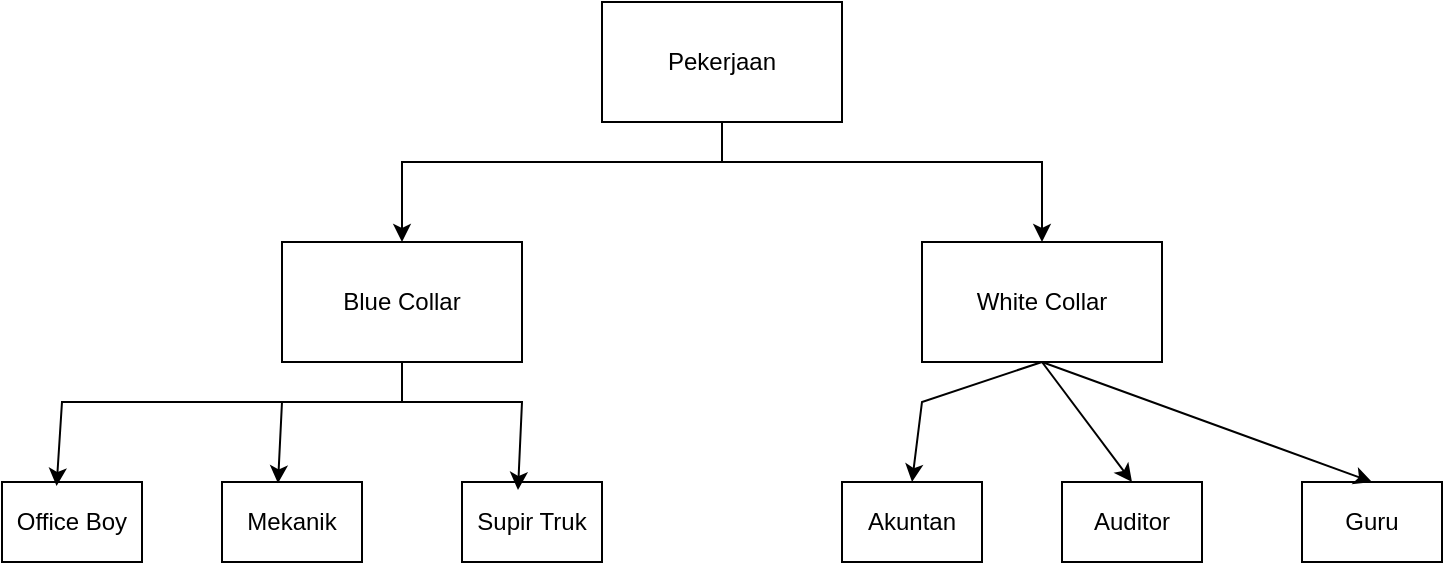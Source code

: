 <mxfile version="26.0.16">
  <diagram id="C5RBs43oDa-KdzZeNtuy" name="Page-1">
    <mxGraphModel dx="786" dy="455" grid="1" gridSize="10" guides="1" tooltips="1" connect="1" arrows="1" fold="1" page="1" pageScale="1" pageWidth="827" pageHeight="1169" math="0" shadow="0">
      <root>
        <mxCell id="WIyWlLk6GJQsqaUBKTNV-0" />
        <mxCell id="WIyWlLk6GJQsqaUBKTNV-1" parent="WIyWlLk6GJQsqaUBKTNV-0" />
        <mxCell id="pt4vZxzEmVfACHe6HnJb-0" value="Pekerjaan" style="rounded=0;whiteSpace=wrap;html=1;" vertex="1" parent="WIyWlLk6GJQsqaUBKTNV-1">
          <mxGeometry x="320" y="200" width="120" height="60" as="geometry" />
        </mxCell>
        <mxCell id="pt4vZxzEmVfACHe6HnJb-2" value="Blue Collar" style="rounded=0;whiteSpace=wrap;html=1;" vertex="1" parent="WIyWlLk6GJQsqaUBKTNV-1">
          <mxGeometry x="160" y="320" width="120" height="60" as="geometry" />
        </mxCell>
        <mxCell id="pt4vZxzEmVfACHe6HnJb-3" value="White Collar" style="rounded=0;whiteSpace=wrap;html=1;" vertex="1" parent="WIyWlLk6GJQsqaUBKTNV-1">
          <mxGeometry x="480" y="320" width="120" height="60" as="geometry" />
        </mxCell>
        <mxCell id="pt4vZxzEmVfACHe6HnJb-4" value="Office Boy" style="rounded=0;whiteSpace=wrap;html=1;" vertex="1" parent="WIyWlLk6GJQsqaUBKTNV-1">
          <mxGeometry x="20" y="440" width="70" height="40" as="geometry" />
        </mxCell>
        <mxCell id="pt4vZxzEmVfACHe6HnJb-5" value="Mekanik" style="rounded=0;whiteSpace=wrap;html=1;" vertex="1" parent="WIyWlLk6GJQsqaUBKTNV-1">
          <mxGeometry x="130" y="440" width="70" height="40" as="geometry" />
        </mxCell>
        <mxCell id="pt4vZxzEmVfACHe6HnJb-6" value="Supir Truk" style="rounded=0;whiteSpace=wrap;html=1;" vertex="1" parent="WIyWlLk6GJQsqaUBKTNV-1">
          <mxGeometry x="250" y="440" width="70" height="40" as="geometry" />
        </mxCell>
        <mxCell id="pt4vZxzEmVfACHe6HnJb-7" value="Akuntan" style="rounded=0;whiteSpace=wrap;html=1;" vertex="1" parent="WIyWlLk6GJQsqaUBKTNV-1">
          <mxGeometry x="440" y="440" width="70" height="40" as="geometry" />
        </mxCell>
        <mxCell id="pt4vZxzEmVfACHe6HnJb-8" value="Auditor" style="rounded=0;whiteSpace=wrap;html=1;" vertex="1" parent="WIyWlLk6GJQsqaUBKTNV-1">
          <mxGeometry x="550" y="440" width="70" height="40" as="geometry" />
        </mxCell>
        <mxCell id="pt4vZxzEmVfACHe6HnJb-9" value="Guru" style="rounded=0;whiteSpace=wrap;html=1;" vertex="1" parent="WIyWlLk6GJQsqaUBKTNV-1">
          <mxGeometry x="670" y="440" width="70" height="40" as="geometry" />
        </mxCell>
        <mxCell id="pt4vZxzEmVfACHe6HnJb-10" value="" style="endArrow=classic;html=1;rounded=0;exitX=0.5;exitY=1;exitDx=0;exitDy=0;entryX=0.5;entryY=0;entryDx=0;entryDy=0;" edge="1" parent="WIyWlLk6GJQsqaUBKTNV-1" source="pt4vZxzEmVfACHe6HnJb-0" target="pt4vZxzEmVfACHe6HnJb-2">
          <mxGeometry width="50" height="50" relative="1" as="geometry">
            <mxPoint x="320" y="480" as="sourcePoint" />
            <mxPoint x="370" y="430" as="targetPoint" />
            <Array as="points">
              <mxPoint x="380" y="280" />
              <mxPoint x="220" y="280" />
            </Array>
          </mxGeometry>
        </mxCell>
        <mxCell id="pt4vZxzEmVfACHe6HnJb-11" value="" style="endArrow=classic;html=1;rounded=0;exitX=0.5;exitY=1;exitDx=0;exitDy=0;entryX=0.5;entryY=0;entryDx=0;entryDy=0;" edge="1" parent="WIyWlLk6GJQsqaUBKTNV-1" source="pt4vZxzEmVfACHe6HnJb-0" target="pt4vZxzEmVfACHe6HnJb-3">
          <mxGeometry width="50" height="50" relative="1" as="geometry">
            <mxPoint x="320" y="430" as="sourcePoint" />
            <mxPoint x="370" y="380" as="targetPoint" />
            <Array as="points">
              <mxPoint x="380" y="280" />
              <mxPoint x="540" y="280" />
            </Array>
          </mxGeometry>
        </mxCell>
        <mxCell id="pt4vZxzEmVfACHe6HnJb-14" value="" style="endArrow=classic;html=1;rounded=0;exitX=0.5;exitY=1;exitDx=0;exitDy=0;entryX=0.4;entryY=0.017;entryDx=0;entryDy=0;entryPerimeter=0;" edge="1" parent="WIyWlLk6GJQsqaUBKTNV-1" source="pt4vZxzEmVfACHe6HnJb-2" target="pt4vZxzEmVfACHe6HnJb-5">
          <mxGeometry width="50" height="50" relative="1" as="geometry">
            <mxPoint x="320" y="430" as="sourcePoint" />
            <mxPoint x="370" y="380" as="targetPoint" />
            <Array as="points">
              <mxPoint x="220" y="400" />
              <mxPoint x="160" y="400" />
            </Array>
          </mxGeometry>
        </mxCell>
        <mxCell id="pt4vZxzEmVfACHe6HnJb-15" value="" style="endArrow=classic;html=1;rounded=0;exitX=0.5;exitY=1;exitDx=0;exitDy=0;entryX=0.4;entryY=0.1;entryDx=0;entryDy=0;entryPerimeter=0;" edge="1" parent="WIyWlLk6GJQsqaUBKTNV-1" source="pt4vZxzEmVfACHe6HnJb-2" target="pt4vZxzEmVfACHe6HnJb-6">
          <mxGeometry width="50" height="50" relative="1" as="geometry">
            <mxPoint x="320" y="430" as="sourcePoint" />
            <mxPoint x="370" y="380" as="targetPoint" />
            <Array as="points">
              <mxPoint x="220" y="400" />
              <mxPoint x="280" y="400" />
            </Array>
          </mxGeometry>
        </mxCell>
        <mxCell id="pt4vZxzEmVfACHe6HnJb-16" value="" style="endArrow=classic;html=1;rounded=0;entryX=0.39;entryY=0.05;entryDx=0;entryDy=0;entryPerimeter=0;" edge="1" parent="WIyWlLk6GJQsqaUBKTNV-1" target="pt4vZxzEmVfACHe6HnJb-4">
          <mxGeometry width="50" height="50" relative="1" as="geometry">
            <mxPoint x="220" y="380" as="sourcePoint" />
            <mxPoint x="370" y="380" as="targetPoint" />
            <Array as="points">
              <mxPoint x="220" y="400" />
              <mxPoint x="50" y="400" />
            </Array>
          </mxGeometry>
        </mxCell>
        <mxCell id="pt4vZxzEmVfACHe6HnJb-17" value="" style="endArrow=classic;html=1;rounded=0;exitX=0.5;exitY=1;exitDx=0;exitDy=0;entryX=0.5;entryY=0;entryDx=0;entryDy=0;" edge="1" parent="WIyWlLk6GJQsqaUBKTNV-1" source="pt4vZxzEmVfACHe6HnJb-3" target="pt4vZxzEmVfACHe6HnJb-7">
          <mxGeometry width="50" height="50" relative="1" as="geometry">
            <mxPoint x="370" y="430" as="sourcePoint" />
            <mxPoint x="420" y="380" as="targetPoint" />
            <Array as="points">
              <mxPoint x="480" y="400" />
            </Array>
          </mxGeometry>
        </mxCell>
        <mxCell id="pt4vZxzEmVfACHe6HnJb-18" value="" style="endArrow=classic;html=1;rounded=0;entryX=0.5;entryY=0;entryDx=0;entryDy=0;" edge="1" parent="WIyWlLk6GJQsqaUBKTNV-1" target="pt4vZxzEmVfACHe6HnJb-8">
          <mxGeometry width="50" height="50" relative="1" as="geometry">
            <mxPoint x="540" y="380" as="sourcePoint" />
            <mxPoint x="420" y="380" as="targetPoint" />
          </mxGeometry>
        </mxCell>
        <mxCell id="pt4vZxzEmVfACHe6HnJb-19" value="" style="endArrow=classic;html=1;rounded=0;exitX=0.5;exitY=1;exitDx=0;exitDy=0;entryX=0.5;entryY=0;entryDx=0;entryDy=0;" edge="1" parent="WIyWlLk6GJQsqaUBKTNV-1" source="pt4vZxzEmVfACHe6HnJb-3" target="pt4vZxzEmVfACHe6HnJb-9">
          <mxGeometry width="50" height="50" relative="1" as="geometry">
            <mxPoint x="460" y="430" as="sourcePoint" />
            <mxPoint x="510" y="380" as="targetPoint" />
          </mxGeometry>
        </mxCell>
      </root>
    </mxGraphModel>
  </diagram>
</mxfile>
